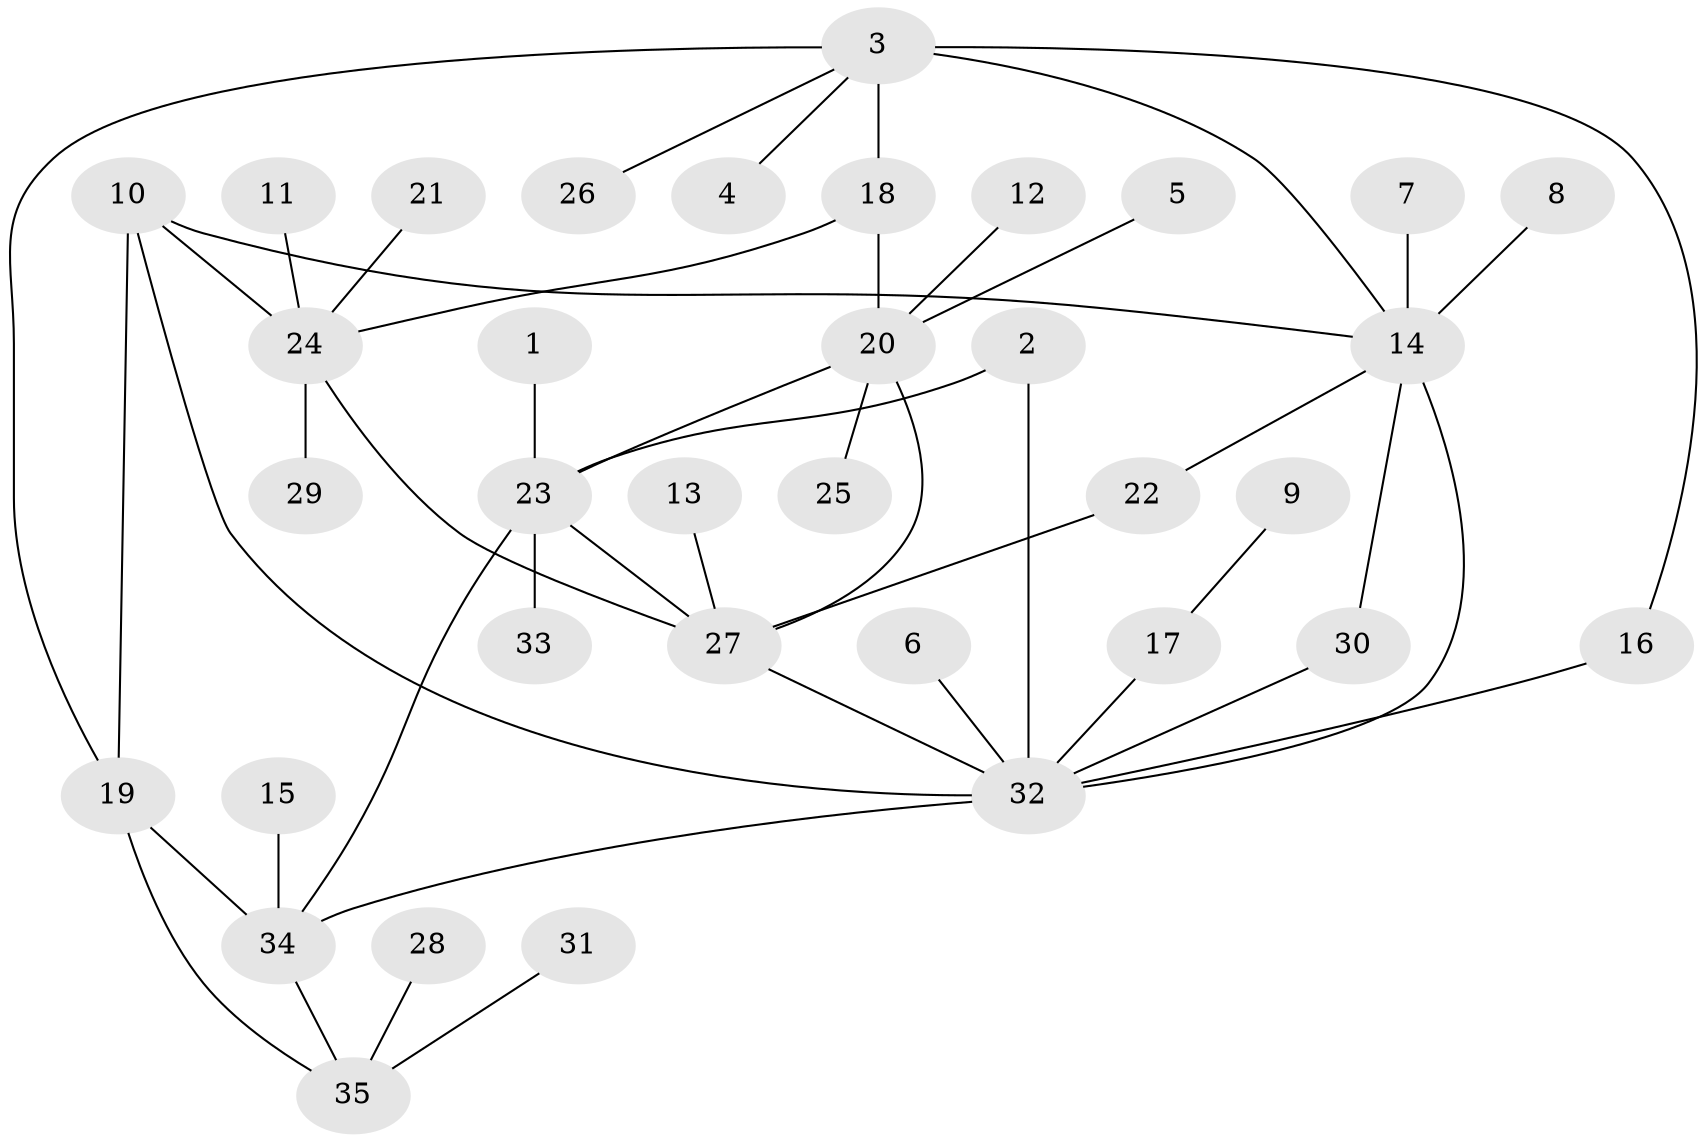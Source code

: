 // original degree distribution, {10: 0.014492753623188406, 3: 0.10144927536231885, 9: 0.014492753623188406, 4: 0.028985507246376812, 7: 0.043478260869565216, 6: 0.028985507246376812, 5: 0.028985507246376812, 8: 0.028985507246376812, 1: 0.5652173913043478, 2: 0.14492753623188406}
// Generated by graph-tools (version 1.1) at 2025/50/03/09/25 03:50:36]
// undirected, 35 vertices, 47 edges
graph export_dot {
graph [start="1"]
  node [color=gray90,style=filled];
  1;
  2;
  3;
  4;
  5;
  6;
  7;
  8;
  9;
  10;
  11;
  12;
  13;
  14;
  15;
  16;
  17;
  18;
  19;
  20;
  21;
  22;
  23;
  24;
  25;
  26;
  27;
  28;
  29;
  30;
  31;
  32;
  33;
  34;
  35;
  1 -- 23 [weight=1.0];
  2 -- 23 [weight=1.0];
  2 -- 32 [weight=1.0];
  3 -- 4 [weight=1.0];
  3 -- 14 [weight=1.0];
  3 -- 16 [weight=1.0];
  3 -- 18 [weight=2.0];
  3 -- 19 [weight=1.0];
  3 -- 26 [weight=1.0];
  5 -- 20 [weight=1.0];
  6 -- 32 [weight=1.0];
  7 -- 14 [weight=1.0];
  8 -- 14 [weight=1.0];
  9 -- 17 [weight=1.0];
  10 -- 14 [weight=1.0];
  10 -- 19 [weight=1.0];
  10 -- 24 [weight=2.0];
  10 -- 32 [weight=1.0];
  11 -- 24 [weight=1.0];
  12 -- 20 [weight=1.0];
  13 -- 27 [weight=1.0];
  14 -- 22 [weight=1.0];
  14 -- 30 [weight=1.0];
  14 -- 32 [weight=1.0];
  15 -- 34 [weight=1.0];
  16 -- 32 [weight=1.0];
  17 -- 32 [weight=1.0];
  18 -- 20 [weight=1.0];
  18 -- 24 [weight=1.0];
  19 -- 34 [weight=1.0];
  19 -- 35 [weight=1.0];
  20 -- 23 [weight=1.0];
  20 -- 25 [weight=1.0];
  20 -- 27 [weight=1.0];
  21 -- 24 [weight=1.0];
  22 -- 27 [weight=1.0];
  23 -- 27 [weight=1.0];
  23 -- 33 [weight=1.0];
  23 -- 34 [weight=1.0];
  24 -- 27 [weight=1.0];
  24 -- 29 [weight=1.0];
  27 -- 32 [weight=1.0];
  28 -- 35 [weight=1.0];
  30 -- 32 [weight=1.0];
  31 -- 35 [weight=1.0];
  32 -- 34 [weight=1.0];
  34 -- 35 [weight=1.0];
}
